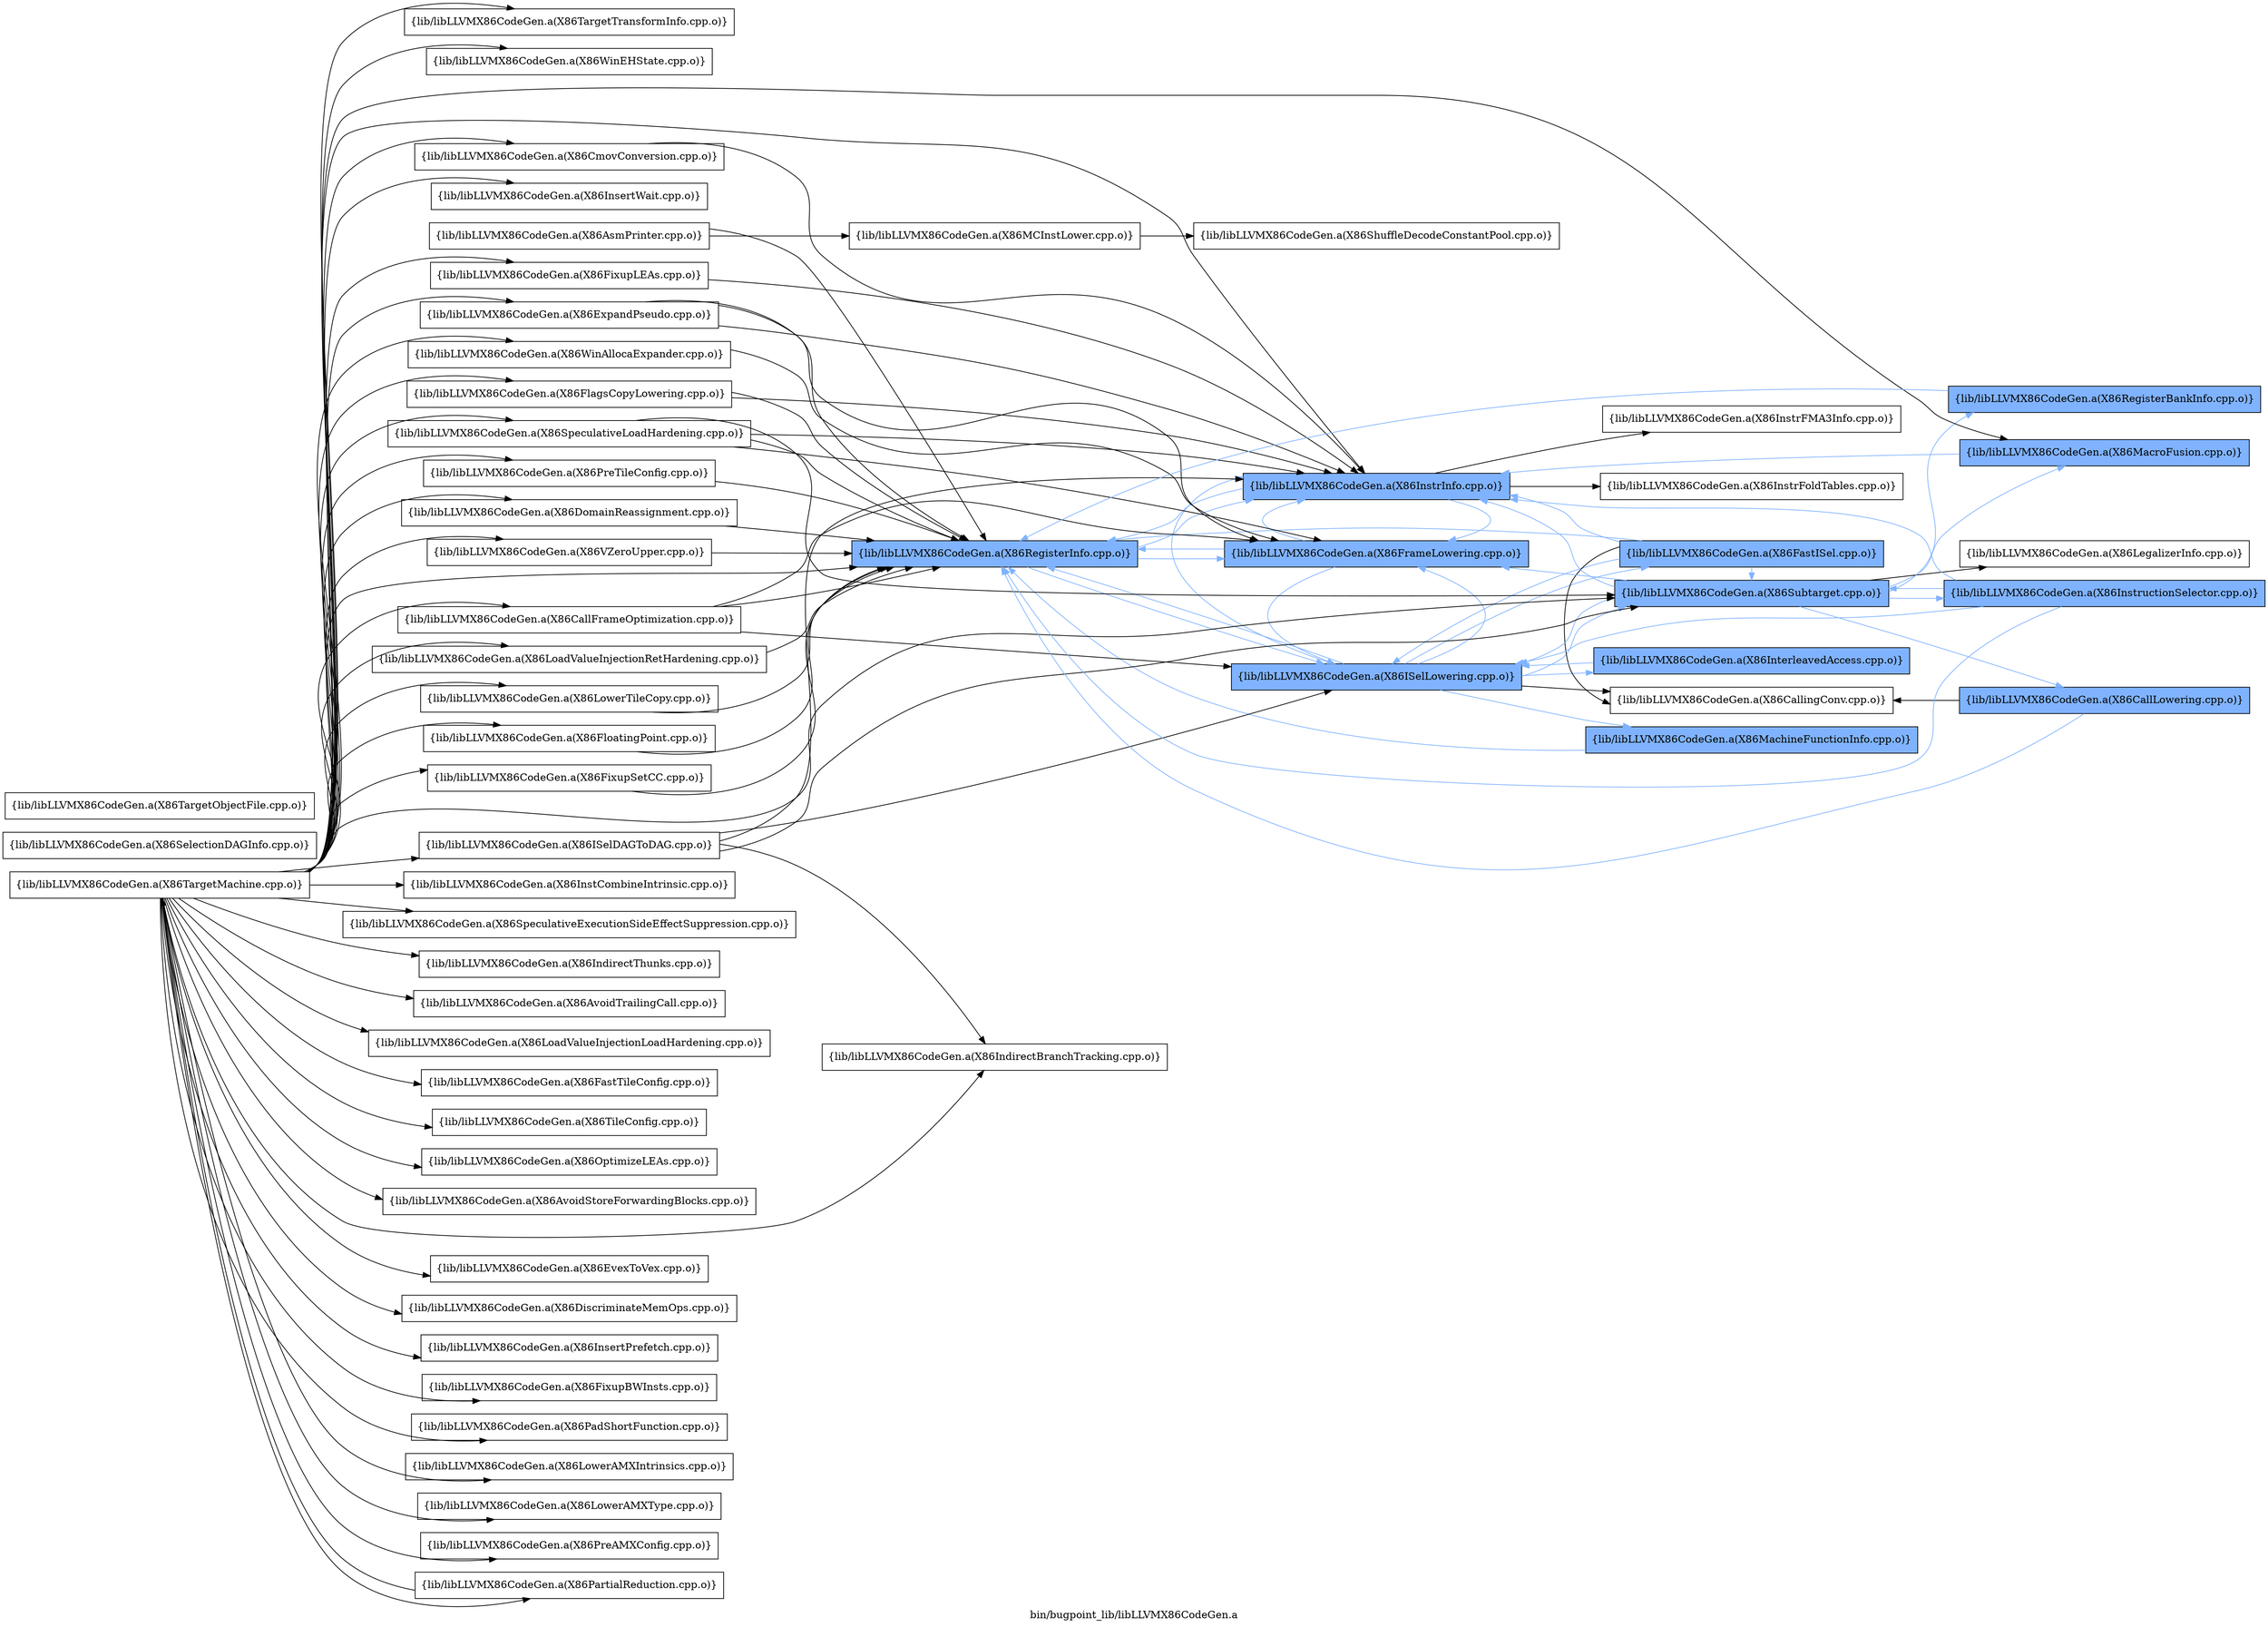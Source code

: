 digraph "bin/bugpoint_lib/libLLVMX86CodeGen.a" {
	label="bin/bugpoint_lib/libLLVMX86CodeGen.a";
	rankdir=LR;
	{ rank=same; Node0x560f26d058a8;  }
	{ rank=same; Node0x560f26d065c8; Node0x560f26d06bb8;  }
	{ rank=same; Node0x560f26cf09f8; Node0x560f26cdfe78; Node0x560f26cdf888; Node0x560f26ce9e28;  }
	{ rank=same; Node0x560f26d05f38; Node0x560f26cdf1f8; Node0x560f26ceaeb8; Node0x560f26ceb638; Node0x560f26cf1678; Node0x560f26ce9748; Node0x560f26cea648;  }

	Node0x560f26d058a8 [shape=record,shape=box,group=0,label="{lib/libLLVMX86CodeGen.a(X86AsmPrinter.cpp.o)}"];
	Node0x560f26d058a8 -> Node0x560f26d065c8;
	Node0x560f26d058a8 -> Node0x560f26d06bb8;
	Node0x560f26ce14f8 [shape=record,shape=box,group=0,label="{lib/libLLVMX86CodeGen.a(X86TargetMachine.cpp.o)}"];
	Node0x560f26ce14f8 -> Node0x560f26d06bb8;
	Node0x560f26ce14f8 -> Node0x560f26cdf888;
	Node0x560f26ce14f8 -> Node0x560f26cf1678;
	Node0x560f26ce14f8 -> Node0x560f26ce0878;
	Node0x560f26ce14f8 -> Node0x560f26cdfab8;
	Node0x560f26ce14f8 -> Node0x560f26cdf2e8;
	Node0x560f26ce14f8 -> Node0x560f26ce0008;
	Node0x560f26ce14f8 -> Node0x560f26d06a28;
	Node0x560f26ce14f8 -> Node0x560f26cdf1a8;
	Node0x560f26ce14f8 -> Node0x560f26d064d8;
	Node0x560f26ce14f8 -> Node0x560f26d05858;
	Node0x560f26ce14f8 -> Node0x560f26d04bd8;
	Node0x560f26ce14f8 -> Node0x560f26cffa48;
	Node0x560f26ce14f8 -> Node0x560f26d00178;
	Node0x560f26ce14f8 -> Node0x560f26d008f8;
	Node0x560f26ce14f8 -> Node0x560f26d011b8;
	Node0x560f26ce14f8 -> Node0x560f26d01938;
	Node0x560f26ce14f8 -> Node0x560f26d021f8;
	Node0x560f26ce14f8 -> Node0x560f26d02928;
	Node0x560f26ce14f8 -> Node0x560f26d03008;
	Node0x560f26ce14f8 -> Node0x560f26d032d8;
	Node0x560f26ce14f8 -> Node0x560f26d03f58;
	Node0x560f26ce14f8 -> Node0x560f26d041d8;
	Node0x560f26ce14f8 -> Node0x560f26ce6e08;
	Node0x560f26ce14f8 -> Node0x560f26ce87f8;
	Node0x560f26ce14f8 -> Node0x560f26ce8578;
	Node0x560f26ce14f8 -> Node0x560f26ce5238;
	Node0x560f26ce14f8 -> Node0x560f26ce4f68;
	Node0x560f26ce14f8 -> Node0x560f26ce49c8;
	Node0x560f26ce14f8 -> Node0x560f26ce64a8;
	Node0x560f26ce14f8 -> Node0x560f26ce6318;
	Node0x560f26ce14f8 -> Node0x560f26ce5698;
	Node0x560f26ce14f8 -> Node0x560f26ce2998;
	Node0x560f26ce14f8 -> Node0x560f26ce2218;
	Node0x560f26ce14f8 -> Node0x560f26ce2d08;
	Node0x560f26ce14f8 -> Node0x560f26cefd28;
	Node0x560f26ce14f8 -> Node0x560f26cf01d8;
	Node0x560f26ce14f8 -> Node0x560f26ceeb58;
	Node0x560f26ce14f8 -> Node0x560f26cef2d8;
	Node0x560f26ce14f8 -> Node0x560f26ceee28;
	Node0x560f26ce14f8 -> Node0x560f26cf2078;
	Node0x560f26d065c8 [shape=record,shape=box,group=0,label="{lib/libLLVMX86CodeGen.a(X86MCInstLower.cpp.o)}"];
	Node0x560f26d065c8 -> Node0x560f26cf09f8;
	Node0x560f26d06bb8 [shape=record,shape=box,group=1,style=filled,fillcolor="0.600000 0.5 1",label="{lib/libLLVMX86CodeGen.a(X86RegisterInfo.cpp.o)}"];
	Node0x560f26d06bb8 -> Node0x560f26cdfe78[color="0.600000 0.5 1"];
	Node0x560f26d06bb8 -> Node0x560f26cdf888[color="0.600000 0.5 1"];
	Node0x560f26d06bb8 -> Node0x560f26ce9e28[color="0.600000 0.5 1"];
	Node0x560f26cf09f8 [shape=record,shape=box,group=0,label="{lib/libLLVMX86CodeGen.a(X86ShuffleDecodeConstantPool.cpp.o)}"];
	Node0x560f26d05f38 [shape=record,shape=box,group=1,style=filled,fillcolor="0.600000 0.5 1",label="{lib/libLLVMX86CodeGen.a(X86MachineFunctionInfo.cpp.o)}"];
	Node0x560f26d05f38 -> Node0x560f26d06bb8[color="0.600000 0.5 1"];
	Node0x560f26cdfe78 [shape=record,shape=box,group=1,style=filled,fillcolor="0.600000 0.5 1",label="{lib/libLLVMX86CodeGen.a(X86ISelLowering.cpp.o)}"];
	Node0x560f26cdfe78 -> Node0x560f26d05f38[color="0.600000 0.5 1"];
	Node0x560f26cdfe78 -> Node0x560f26d06bb8[color="0.600000 0.5 1"];
	Node0x560f26cdfe78 -> Node0x560f26cdf1f8[color="0.600000 0.5 1"];
	Node0x560f26cdfe78 -> Node0x560f26cdf888[color="0.600000 0.5 1"];
	Node0x560f26cdfe78 -> Node0x560f26ce9e28[color="0.600000 0.5 1"];
	Node0x560f26cdfe78 -> Node0x560f26ceaeb8;
	Node0x560f26cdfe78 -> Node0x560f26ceb638[color="0.600000 0.5 1"];
	Node0x560f26cdfe78 -> Node0x560f26cf1678[color="0.600000 0.5 1"];
	Node0x560f26cdf888 [shape=record,shape=box,group=1,style=filled,fillcolor="0.600000 0.5 1",label="{lib/libLLVMX86CodeGen.a(X86InstrInfo.cpp.o)}"];
	Node0x560f26cdf888 -> Node0x560f26d06bb8[color="0.600000 0.5 1"];
	Node0x560f26cdf888 -> Node0x560f26ce9748;
	Node0x560f26cdf888 -> Node0x560f26ce9e28[color="0.600000 0.5 1"];
	Node0x560f26cdf888 -> Node0x560f26cea648;
	Node0x560f26ce9e28 [shape=record,shape=box,group=1,style=filled,fillcolor="0.600000 0.5 1",label="{lib/libLLVMX86CodeGen.a(X86FrameLowering.cpp.o)}"];
	Node0x560f26ce9e28 -> Node0x560f26d06bb8[color="0.600000 0.5 1"];
	Node0x560f26ce9e28 -> Node0x560f26cdfe78[color="0.600000 0.5 1"];
	Node0x560f26ce9e28 -> Node0x560f26cdf888[color="0.600000 0.5 1"];
	Node0x560f26cdf1f8 [shape=record,shape=box,group=1,style=filled,fillcolor="0.600000 0.5 1",label="{lib/libLLVMX86CodeGen.a(X86FastISel.cpp.o)}"];
	Node0x560f26cdf1f8 -> Node0x560f26d06bb8[color="0.600000 0.5 1"];
	Node0x560f26cdf1f8 -> Node0x560f26cdfe78[color="0.600000 0.5 1"];
	Node0x560f26cdf1f8 -> Node0x560f26cdf888[color="0.600000 0.5 1"];
	Node0x560f26cdf1f8 -> Node0x560f26ceaeb8;
	Node0x560f26cdf1f8 -> Node0x560f26cf1678[color="0.600000 0.5 1"];
	Node0x560f26ceaeb8 [shape=record,shape=box,group=0,label="{lib/libLLVMX86CodeGen.a(X86CallingConv.cpp.o)}"];
	Node0x560f26ceb638 [shape=record,shape=box,group=1,style=filled,fillcolor="0.600000 0.5 1",label="{lib/libLLVMX86CodeGen.a(X86InterleavedAccess.cpp.o)}"];
	Node0x560f26ceb638 -> Node0x560f26cdfe78[color="0.600000 0.5 1"];
	Node0x560f26cf1678 [shape=record,shape=box,group=1,style=filled,fillcolor="0.600000 0.5 1",label="{lib/libLLVMX86CodeGen.a(X86Subtarget.cpp.o)}"];
	Node0x560f26cf1678 -> Node0x560f26cdfe78[color="0.600000 0.5 1"];
	Node0x560f26cf1678 -> Node0x560f26cdf888[color="0.600000 0.5 1"];
	Node0x560f26cf1678 -> Node0x560f26ce9e28[color="0.600000 0.5 1"];
	Node0x560f26cf1678 -> Node0x560f26cf1ee8[color="0.600000 0.5 1"];
	Node0x560f26cf1678 -> Node0x560f26cf2c08;
	Node0x560f26cf1678 -> Node0x560f26cf2ed8[color="0.600000 0.5 1"];
	Node0x560f26cf1678 -> Node0x560f26ce2538[color="0.600000 0.5 1"];
	Node0x560f26cf1678 -> Node0x560f26ce0878[color="0.600000 0.5 1"];
	Node0x560f26ce9748 [shape=record,shape=box,group=0,label="{lib/libLLVMX86CodeGen.a(X86InstrFoldTables.cpp.o)}"];
	Node0x560f26cea648 [shape=record,shape=box,group=0,label="{lib/libLLVMX86CodeGen.a(X86InstrFMA3Info.cpp.o)}"];
	Node0x560f26cf1ee8 [shape=record,shape=box,group=1,style=filled,fillcolor="0.600000 0.5 1",label="{lib/libLLVMX86CodeGen.a(X86CallLowering.cpp.o)}"];
	Node0x560f26cf1ee8 -> Node0x560f26d06bb8[color="0.600000 0.5 1"];
	Node0x560f26cf1ee8 -> Node0x560f26ceaeb8;
	Node0x560f26cf2c08 [shape=record,shape=box,group=0,label="{lib/libLLVMX86CodeGen.a(X86LegalizerInfo.cpp.o)}"];
	Node0x560f26cf2ed8 [shape=record,shape=box,group=1,style=filled,fillcolor="0.600000 0.5 1",label="{lib/libLLVMX86CodeGen.a(X86RegisterBankInfo.cpp.o)}"];
	Node0x560f26cf2ed8 -> Node0x560f26d06bb8[color="0.600000 0.5 1"];
	Node0x560f26ce2538 [shape=record,shape=box,group=1,style=filled,fillcolor="0.600000 0.5 1",label="{lib/libLLVMX86CodeGen.a(X86InstructionSelector.cpp.o)}"];
	Node0x560f26ce2538 -> Node0x560f26d06bb8[color="0.600000 0.5 1"];
	Node0x560f26ce2538 -> Node0x560f26cdfe78[color="0.600000 0.5 1"];
	Node0x560f26ce2538 -> Node0x560f26cdf888[color="0.600000 0.5 1"];
	Node0x560f26ce2538 -> Node0x560f26cf1678[color="0.600000 0.5 1"];
	Node0x560f26ce0878 [shape=record,shape=box,group=1,style=filled,fillcolor="0.600000 0.5 1",label="{lib/libLLVMX86CodeGen.a(X86MacroFusion.cpp.o)}"];
	Node0x560f26ce0878 -> Node0x560f26cdf888[color="0.600000 0.5 1"];
	Node0x560f26cf1d08 [shape=record,shape=box,group=0,label="{lib/libLLVMX86CodeGen.a(X86SelectionDAGInfo.cpp.o)}"];
	Node0x560f26cdfab8 [shape=record,shape=box,group=0,label="{lib/libLLVMX86CodeGen.a(X86InstCombineIntrinsic.cpp.o)}"];
	Node0x560f26cdf2e8 [shape=record,shape=box,group=0,label="{lib/libLLVMX86CodeGen.a(X86SpeculativeExecutionSideEffectSuppression.cpp.o)}"];
	Node0x560f26ce0008 [shape=record,shape=box,group=0,label="{lib/libLLVMX86CodeGen.a(X86IndirectThunks.cpp.o)}"];
	Node0x560f26d06a28 [shape=record,shape=box,group=0,label="{lib/libLLVMX86CodeGen.a(X86LoadValueInjectionRetHardening.cpp.o)}"];
	Node0x560f26d06a28 -> Node0x560f26d06bb8;
	Node0x560f26cdf1a8 [shape=record,shape=box,group=0,label="{lib/libLLVMX86CodeGen.a(X86AvoidTrailingCall.cpp.o)}"];
	Node0x560f26d064d8 [shape=record,shape=box,group=0,label="{lib/libLLVMX86CodeGen.a(X86ExpandPseudo.cpp.o)}"];
	Node0x560f26d064d8 -> Node0x560f26d06bb8;
	Node0x560f26d064d8 -> Node0x560f26cdf888;
	Node0x560f26d064d8 -> Node0x560f26ce9e28;
	Node0x560f26d05858 [shape=record,shape=box,group=0,label="{lib/libLLVMX86CodeGen.a(X86LowerTileCopy.cpp.o)}"];
	Node0x560f26d05858 -> Node0x560f26d06bb8;
	Node0x560f26d04bd8 [shape=record,shape=box,group=0,label="{lib/libLLVMX86CodeGen.a(X86FloatingPoint.cpp.o)}"];
	Node0x560f26d04bd8 -> Node0x560f26d06bb8;
	Node0x560f26cffa48 [shape=record,shape=box,group=0,label="{lib/libLLVMX86CodeGen.a(X86LoadValueInjectionLoadHardening.cpp.o)}"];
	Node0x560f26d00178 [shape=record,shape=box,group=0,label="{lib/libLLVMX86CodeGen.a(X86FastTileConfig.cpp.o)}"];
	Node0x560f26d008f8 [shape=record,shape=box,group=0,label="{lib/libLLVMX86CodeGen.a(X86TileConfig.cpp.o)}"];
	Node0x560f26d011b8 [shape=record,shape=box,group=0,label="{lib/libLLVMX86CodeGen.a(X86SpeculativeLoadHardening.cpp.o)}"];
	Node0x560f26d011b8 -> Node0x560f26d06bb8;
	Node0x560f26d011b8 -> Node0x560f26cdf888;
	Node0x560f26d011b8 -> Node0x560f26ce9e28;
	Node0x560f26d011b8 -> Node0x560f26cf1678;
	Node0x560f26d01938 [shape=record,shape=box,group=0,label="{lib/libLLVMX86CodeGen.a(X86FlagsCopyLowering.cpp.o)}"];
	Node0x560f26d01938 -> Node0x560f26d06bb8;
	Node0x560f26d01938 -> Node0x560f26cdf888;
	Node0x560f26d021f8 [shape=record,shape=box,group=0,label="{lib/libLLVMX86CodeGen.a(X86FixupSetCC.cpp.o)}"];
	Node0x560f26d021f8 -> Node0x560f26d06bb8;
	Node0x560f26d02928 [shape=record,shape=box,group=0,label="{lib/libLLVMX86CodeGen.a(X86OptimizeLEAs.cpp.o)}"];
	Node0x560f26d03008 [shape=record,shape=box,group=0,label="{lib/libLLVMX86CodeGen.a(X86CallFrameOptimization.cpp.o)}"];
	Node0x560f26d03008 -> Node0x560f26d06bb8;
	Node0x560f26d03008 -> Node0x560f26cdfe78;
	Node0x560f26d03008 -> Node0x560f26ce9e28;
	Node0x560f26d032d8 [shape=record,shape=box,group=0,label="{lib/libLLVMX86CodeGen.a(X86AvoidStoreForwardingBlocks.cpp.o)}"];
	Node0x560f26d03f58 [shape=record,shape=box,group=0,label="{lib/libLLVMX86CodeGen.a(X86PreTileConfig.cpp.o)}"];
	Node0x560f26d03f58 -> Node0x560f26d06bb8;
	Node0x560f26d041d8 [shape=record,shape=box,group=0,label="{lib/libLLVMX86CodeGen.a(X86CmovConversion.cpp.o)}"];
	Node0x560f26d041d8 -> Node0x560f26cdf888;
	Node0x560f26ce6e08 [shape=record,shape=box,group=0,label="{lib/libLLVMX86CodeGen.a(X86ISelDAGToDAG.cpp.o)}"];
	Node0x560f26ce6e08 -> Node0x560f26cdfe78;
	Node0x560f26ce6e08 -> Node0x560f26cdf888;
	Node0x560f26ce6e08 -> Node0x560f26cf1678;
	Node0x560f26ce6e08 -> Node0x560f26ce87f8;
	Node0x560f26ce87f8 [shape=record,shape=box,group=0,label="{lib/libLLVMX86CodeGen.a(X86IndirectBranchTracking.cpp.o)}"];
	Node0x560f26ce8578 [shape=record,shape=box,group=0,label="{lib/libLLVMX86CodeGen.a(X86EvexToVex.cpp.o)}"];
	Node0x560f26ce5238 [shape=record,shape=box,group=0,label="{lib/libLLVMX86CodeGen.a(X86DiscriminateMemOps.cpp.o)}"];
	Node0x560f26ce4f68 [shape=record,shape=box,group=0,label="{lib/libLLVMX86CodeGen.a(X86InsertPrefetch.cpp.o)}"];
	Node0x560f26ce49c8 [shape=record,shape=box,group=0,label="{lib/libLLVMX86CodeGen.a(X86FixupBWInsts.cpp.o)}"];
	Node0x560f26ce64a8 [shape=record,shape=box,group=0,label="{lib/libLLVMX86CodeGen.a(X86PadShortFunction.cpp.o)}"];
	Node0x560f26ce6318 [shape=record,shape=box,group=0,label="{lib/libLLVMX86CodeGen.a(X86FixupLEAs.cpp.o)}"];
	Node0x560f26ce6318 -> Node0x560f26cdf888;
	Node0x560f26ce5698 [shape=record,shape=box,group=0,label="{lib/libLLVMX86CodeGen.a(X86LowerAMXIntrinsics.cpp.o)}"];
	Node0x560f26ce2998 [shape=record,shape=box,group=0,label="{lib/libLLVMX86CodeGen.a(X86LowerAMXType.cpp.o)}"];
	Node0x560f26ce2218 [shape=record,shape=box,group=0,label="{lib/libLLVMX86CodeGen.a(X86PreAMXConfig.cpp.o)}"];
	Node0x560f26ce2d08 [shape=record,shape=box,group=0,label="{lib/libLLVMX86CodeGen.a(X86DomainReassignment.cpp.o)}"];
	Node0x560f26ce2d08 -> Node0x560f26d06bb8;
	Node0x560f26cefd28 [shape=record,shape=box,group=0,label="{lib/libLLVMX86CodeGen.a(X86PartialReduction.cpp.o)}"];
	Node0x560f26cefd28 -> Node0x560f26ce14f8;
	Node0x560f26cf01d8 [shape=record,shape=box,group=0,label="{lib/libLLVMX86CodeGen.a(X86TargetTransformInfo.cpp.o)}"];
	Node0x560f26ceeb58 [shape=record,shape=box,group=0,label="{lib/libLLVMX86CodeGen.a(X86VZeroUpper.cpp.o)}"];
	Node0x560f26ceeb58 -> Node0x560f26d06bb8;
	Node0x560f26cef2d8 [shape=record,shape=box,group=0,label="{lib/libLLVMX86CodeGen.a(X86WinAllocaExpander.cpp.o)}"];
	Node0x560f26cef2d8 -> Node0x560f26ce9e28;
	Node0x560f26ceee28 [shape=record,shape=box,group=0,label="{lib/libLLVMX86CodeGen.a(X86WinEHState.cpp.o)}"];
	Node0x560f26cf2078 [shape=record,shape=box,group=0,label="{lib/libLLVMX86CodeGen.a(X86InsertWait.cpp.o)}"];
	Node0x560f26cefa58 [shape=record,shape=box,group=0,label="{lib/libLLVMX86CodeGen.a(X86TargetObjectFile.cpp.o)}"];
}
